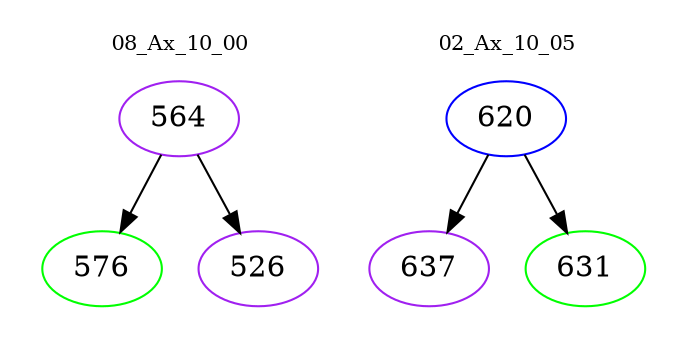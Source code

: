 digraph{
subgraph cluster_0 {
color = white
label = "08_Ax_10_00";
fontsize=10;
T0_564 [label="564", color="purple"]
T0_564 -> T0_576 [color="black"]
T0_576 [label="576", color="green"]
T0_564 -> T0_526 [color="black"]
T0_526 [label="526", color="purple"]
}
subgraph cluster_1 {
color = white
label = "02_Ax_10_05";
fontsize=10;
T1_620 [label="620", color="blue"]
T1_620 -> T1_637 [color="black"]
T1_637 [label="637", color="purple"]
T1_620 -> T1_631 [color="black"]
T1_631 [label="631", color="green"]
}
}

